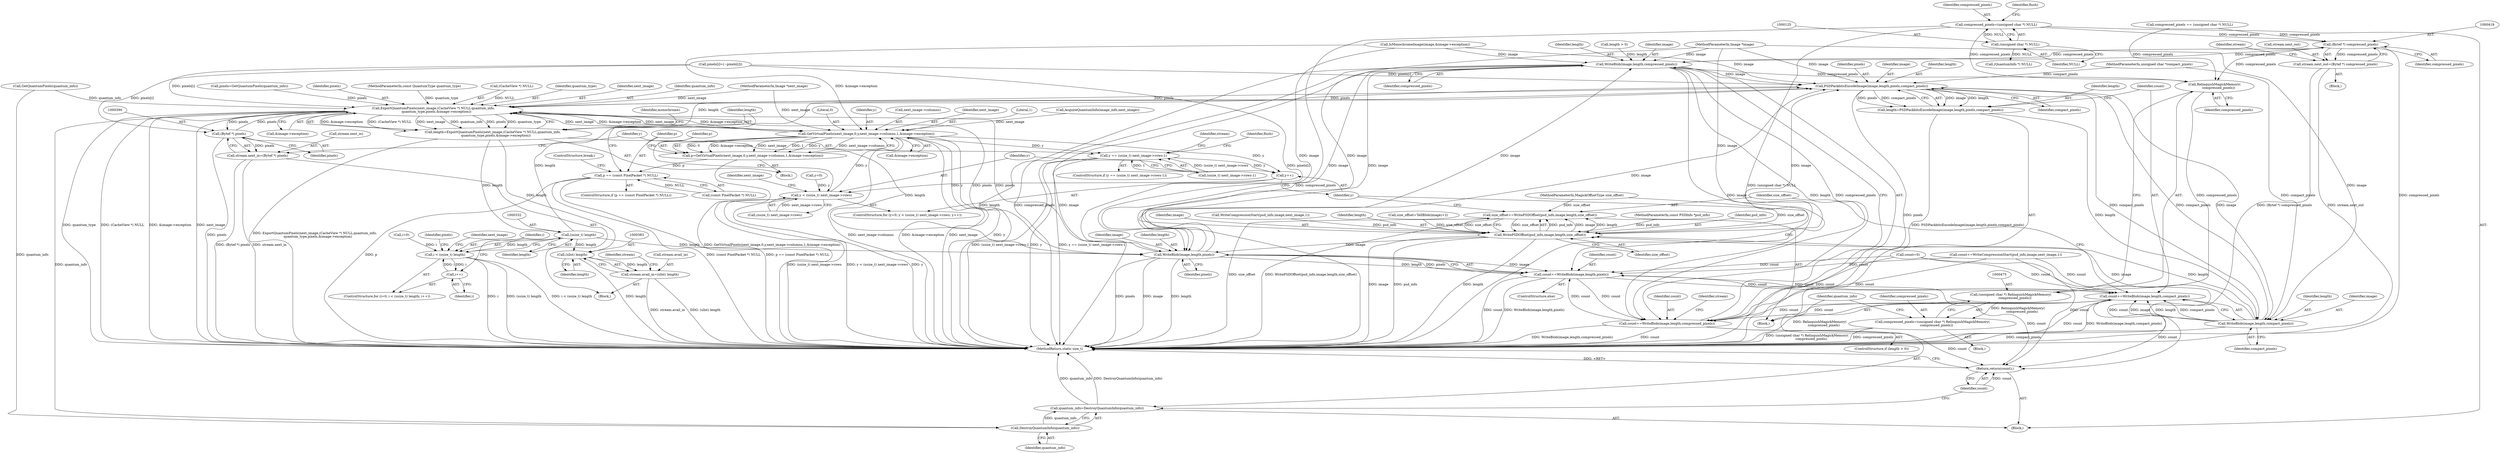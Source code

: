 digraph "0_ImageMagick_e87af64b1ff1635a32d9b6162f1b0e260fb54ed9@pointer" {
"1000122" [label="(Call,compressed_pixels=(unsigned char *) NULL)"];
"1000124" [label="(Call,(unsigned char *) NULL)"];
"1000418" [label="(Call,(Bytef *) compressed_pixels)"];
"1000414" [label="(Call,stream.next_out=(Bytef *) compressed_pixels)"];
"1000444" [label="(Call,WriteBlob(image,length,compressed_pixels))"];
"1000352" [label="(Call,PSDPackbitsEncodeImage(image,length,pixels,compact_pixels))"];
"1000309" [label="(Call,ExportQuantumPixels(next_image,(CacheView *) NULL,quantum_info,\n      quantum_type,pixels,&image->exception))"];
"1000288" [label="(Call,GetVirtualPixels(next_image,0,y,next_image->columns,1,&image->exception))"];
"1000283" [label="(Call,y++)"];
"1000276" [label="(Call,y < (ssize_t) next_image->rows)"];
"1000286" [label="(Call,p=GetVirtualPixels(next_image,0,y,next_image->columns,1,&image->exception))"];
"1000301" [label="(Call,p == (const PixelPacket *) NULL)"];
"1000393" [label="(Call,y == (ssize_t) next_image->rows-1)"];
"1000307" [label="(Call,length=ExportQuantumPixels(next_image,(CacheView *) NULL,quantum_info,\n      quantum_type,pixels,&image->exception))"];
"1000331" [label="(Call,(ssize_t) length)"];
"1000329" [label="(Call,i < (ssize_t) length)"];
"1000334" [label="(Call,i++)"];
"1000382" [label="(Call,(uInt) length)"];
"1000378" [label="(Call,stream.avail_in=(uInt) length)"];
"1000456" [label="(Call,WriteBlob(image,length,pixels))"];
"1000454" [label="(Call,count+=WriteBlob(image,length,pixels))"];
"1000357" [label="(Call,count+=WriteBlob(image,length,compact_pixels))"];
"1000442" [label="(Call,count+=WriteBlob(image,length,compressed_pixels))"];
"1000482" [label="(Return,return(count);)"];
"1000389" [label="(Call,(Bytef *) pixels)"];
"1000385" [label="(Call,stream.next_in=(Bytef *) pixels)"];
"1000480" [label="(Call,DestroyQuantumInfo(quantum_info))"];
"1000478" [label="(Call,quantum_info=DestroyQuantumInfo(quantum_info))"];
"1000350" [label="(Call,length=PSDPackbitsEncodeImage(image,length,pixels,compact_pixels))"];
"1000359" [label="(Call,WriteBlob(image,length,compact_pixels))"];
"1000365" [label="(Call,WritePSDOffset(psd_info,image,length,size_offset))"];
"1000363" [label="(Call,size_offset+=WritePSDOffset(psd_info,image,length,size_offset))"];
"1000476" [label="(Call,RelinquishMagickMemory(\n        compressed_pixels))"];
"1000474" [label="(Call,(unsigned char *) RelinquishMagickMemory(\n        compressed_pixels))"];
"1000472" [label="(Call,compressed_pixels=(unsigned char *) RelinquishMagickMemory(\n        compressed_pixels))"];
"1000331" [label="(Call,(ssize_t) length)"];
"1000105" [label="(MethodParameterIn,const QuantumType quantum_type)"];
"1000363" [label="(Call,size_offset+=WritePSDOffset(psd_info,image,length,size_offset))"];
"1000391" [label="(Identifier,pixels)"];
"1000354" [label="(Identifier,length)"];
"1000386" [label="(Call,stream.next_in)"];
"1000124" [label="(Call,(unsigned char *) NULL)"];
"1000439" [label="(Call,length > 0)"];
"1000359" [label="(Call,WriteBlob(image,length,compact_pixels))"];
"1000107" [label="(MethodParameterIn,MagickOffsetType size_offset)"];
"1000478" [label="(Call,quantum_info=DestroyQuantumInfo(quantum_info))"];
"1000389" [label="(Call,(Bytef *) pixels)"];
"1000377" [label="(Block,)"];
"1000393" [label="(Call,y == (ssize_t) next_image->rows-1)"];
"1000303" [label="(Call,(const PixelPacket *) NULL)"];
"1000296" [label="(Call,&image->exception)"];
"1000466" [label="(Block,)"];
"1000315" [label="(Identifier,quantum_type)"];
"1000346" [label="(Identifier,next_image)"];
"1000483" [label="(Identifier,count)"];
"1000130" [label="(Call,count=0)"];
"1000309" [label="(Call,ExportQuantumPixels(next_image,(CacheView *) NULL,quantum_info,\n      quantum_type,pixels,&image->exception))"];
"1000357" [label="(Call,count+=WriteBlob(image,length,compact_pixels))"];
"1000353" [label="(Identifier,image)"];
"1000122" [label="(Call,compressed_pixels=(unsigned char *) NULL)"];
"1000384" [label="(Identifier,length)"];
"1000420" [label="(Identifier,compressed_pixels)"];
"1000425" [label="(Identifier,stream)"];
"1000306" [label="(ControlStructure,break;)"];
"1000395" [label="(Call,(ssize_t) next_image->rows-1)"];
"1000349" [label="(Block,)"];
"1000323" [label="(Identifier,monochrome)"];
"1000192" [label="(Call,pixels=GetQuantumPixels(quantum_info))"];
"1000356" [label="(Identifier,compact_pixels)"];
"1000103" [label="(MethodParameterIn,Image *image)"];
"1000445" [label="(Identifier,image)"];
"1000316" [label="(Identifier,pixels)"];
"1000144" [label="(Call,count+=WriteCompressionStart(psd_info,image,next_image,1))"];
"1000194" [label="(Call,GetQuantumPixels(quantum_info))"];
"1000330" [label="(Identifier,i)"];
"1000362" [label="(Identifier,compact_pixels)"];
"1000484" [label="(MethodReturn,static size_t)"];
"1000473" [label="(Identifier,compressed_pixels)"];
"1000385" [label="(Call,stream.next_in=(Bytef *) pixels)"];
"1000285" [label="(Block,)"];
"1000126" [label="(Identifier,NULL)"];
"1000454" [label="(Call,count+=WriteBlob(image,length,pixels))"];
"1000335" [label="(Identifier,i)"];
"1000476" [label="(Call,RelinquishMagickMemory(\n        compressed_pixels))"];
"1000213" [label="(Call,compressed_pixels == (unsigned char *) NULL)"];
"1000409" [label="(Identifier,stream)"];
"1000457" [label="(Identifier,image)"];
"1000438" [label="(ControlStructure,if (length > 0))"];
"1000443" [label="(Identifier,count)"];
"1000392" [label="(ControlStructure,if (y == (ssize_t) next_image->rows-1))"];
"1000394" [label="(Identifier,y)"];
"1000311" [label="(Call,(CacheView *) NULL)"];
"1000187" [label="(Call,(QuantumInfo *) NULL)"];
"1000480" [label="(Call,DestroyQuantumInfo(quantum_info))"];
"1000308" [label="(Identifier,length)"];
"1000295" [label="(Literal,1)"];
"1000336" [label="(Call,pixels[i]=(~pixels[i]))"];
"1000325" [label="(ControlStructure,for (i=0; i < (ssize_t) length; i++))"];
"1000418" [label="(Call,(Bytef *) compressed_pixels)"];
"1000329" [label="(Call,i < (ssize_t) length)"];
"1000414" [label="(Call,stream.next_out=(Bytef *) compressed_pixels)"];
"1000307" [label="(Call,length=ExportQuantumPixels(next_image,(CacheView *) NULL,quantum_info,\n      quantum_type,pixels,&image->exception))"];
"1000477" [label="(Identifier,compressed_pixels)"];
"1000278" [label="(Call,(ssize_t) next_image->rows)"];
"1000455" [label="(Identifier,count)"];
"1000300" [label="(ControlStructure,if (p == (const PixelPacket *) NULL))"];
"1000367" [label="(Identifier,image)"];
"1000482" [label="(Return,return(count);)"];
"1000369" [label="(Identifier,size_offset)"];
"1000302" [label="(Identifier,p)"];
"1000146" [label="(Call,WriteCompressionStart(psd_info,image,next_image,1))"];
"1000382" [label="(Call,(uInt) length)"];
"1000352" [label="(Call,PSDPackbitsEncodeImage(image,length,pixels,compact_pixels))"];
"1000350" [label="(Call,length=PSDPackbitsEncodeImage(image,length,pixels,compact_pixels))"];
"1000368" [label="(Identifier,length)"];
"1000333" [label="(Identifier,length)"];
"1000276" [label="(Call,y < (ssize_t) next_image->rows)"];
"1000310" [label="(Identifier,next_image)"];
"1000181" [label="(Call,AcquireQuantumInfo(image_info,next_image))"];
"1000479" [label="(Identifier,quantum_info)"];
"1000379" [label="(Call,stream.avail_in)"];
"1000361" [label="(Identifier,length)"];
"1000358" [label="(Identifier,count)"];
"1000406" [label="(Block,)"];
"1000351" [label="(Identifier,length)"];
"1000456" [label="(Call,WriteBlob(image,length,pixels))"];
"1000474" [label="(Call,(unsigned char *) RelinquishMagickMemory(\n        compressed_pixels))"];
"1000447" [label="(Identifier,compressed_pixels)"];
"1000378" [label="(Call,stream.avail_in=(uInt) length)"];
"1000288" [label="(Call,GetVirtualPixels(next_image,0,y,next_image->columns,1,&image->exception))"];
"1000283" [label="(Call,y++)"];
"1000106" [label="(MethodParameterIn,unsigned char *compact_pixels)"];
"1000446" [label="(Identifier,length)"];
"1000277" [label="(Identifier,y)"];
"1000463" [label="(Identifier,next_image)"];
"1000166" [label="(Call,IsMonochromeImage(image,&image->exception))"];
"1000123" [label="(Identifier,compressed_pixels)"];
"1000472" [label="(Call,compressed_pixels=(unsigned char *) RelinquishMagickMemory(\n        compressed_pixels))"];
"1000272" [label="(ControlStructure,for (y=0; y < (ssize_t) next_image->rows; y++))"];
"1000458" [label="(Identifier,length)"];
"1000415" [label="(Call,stream.next_out)"];
"1000387" [label="(Identifier,stream)"];
"1000326" [label="(Call,i=0)"];
"1000442" [label="(Call,count+=WriteBlob(image,length,compressed_pixels))"];
"1000481" [label="(Identifier,quantum_info)"];
"1000284" [label="(Identifier,y)"];
"1000273" [label="(Call,y=0)"];
"1000301" [label="(Call,p == (const PixelPacket *) NULL)"];
"1000290" [label="(Literal,0)"];
"1000138" [label="(Call,size_offset=TellBlob(image)+2)"];
"1000450" [label="(Identifier,stream)"];
"1000453" [label="(ControlStructure,else)"];
"1000317" [label="(Call,&image->exception)"];
"1000403" [label="(Identifier,flush)"];
"1000286" [label="(Call,p=GetVirtualPixels(next_image,0,y,next_image->columns,1,&image->exception))"];
"1000364" [label="(Identifier,size_offset)"];
"1000291" [label="(Identifier,y)"];
"1000360" [label="(Identifier,image)"];
"1000287" [label="(Identifier,p)"];
"1000444" [label="(Call,WriteBlob(image,length,compressed_pixels))"];
"1000101" [label="(MethodParameterIn,const PSDInfo *psd_info)"];
"1000366" [label="(Identifier,psd_info)"];
"1000109" [label="(Block,)"];
"1000292" [label="(Call,next_image->columns)"];
"1000365" [label="(Call,WritePSDOffset(psd_info,image,length,size_offset))"];
"1000334" [label="(Call,i++)"];
"1000314" [label="(Identifier,quantum_info)"];
"1000104" [label="(MethodParameterIn,Image *next_image)"];
"1000355" [label="(Identifier,pixels)"];
"1000338" [label="(Identifier,pixels)"];
"1000289" [label="(Identifier,next_image)"];
"1000459" [label="(Identifier,pixels)"];
"1000128" [label="(Identifier,flush)"];
"1000122" -> "1000109"  [label="AST: "];
"1000122" -> "1000124"  [label="CFG: "];
"1000123" -> "1000122"  [label="AST: "];
"1000124" -> "1000122"  [label="AST: "];
"1000128" -> "1000122"  [label="CFG: "];
"1000122" -> "1000484"  [label="DDG: compressed_pixels"];
"1000122" -> "1000484"  [label="DDG: (unsigned char *) NULL"];
"1000124" -> "1000122"  [label="DDG: NULL"];
"1000122" -> "1000418"  [label="DDG: compressed_pixels"];
"1000122" -> "1000476"  [label="DDG: compressed_pixels"];
"1000124" -> "1000126"  [label="CFG: "];
"1000125" -> "1000124"  [label="AST: "];
"1000126" -> "1000124"  [label="AST: "];
"1000124" -> "1000187"  [label="DDG: NULL"];
"1000418" -> "1000414"  [label="AST: "];
"1000418" -> "1000420"  [label="CFG: "];
"1000419" -> "1000418"  [label="AST: "];
"1000420" -> "1000418"  [label="AST: "];
"1000414" -> "1000418"  [label="CFG: "];
"1000418" -> "1000484"  [label="DDG: compressed_pixels"];
"1000418" -> "1000414"  [label="DDG: compressed_pixels"];
"1000213" -> "1000418"  [label="DDG: compressed_pixels"];
"1000444" -> "1000418"  [label="DDG: compressed_pixels"];
"1000418" -> "1000444"  [label="DDG: compressed_pixels"];
"1000418" -> "1000476"  [label="DDG: compressed_pixels"];
"1000414" -> "1000406"  [label="AST: "];
"1000415" -> "1000414"  [label="AST: "];
"1000425" -> "1000414"  [label="CFG: "];
"1000414" -> "1000484"  [label="DDG: (Bytef *) compressed_pixels"];
"1000414" -> "1000484"  [label="DDG: stream.next_out"];
"1000444" -> "1000442"  [label="AST: "];
"1000444" -> "1000447"  [label="CFG: "];
"1000445" -> "1000444"  [label="AST: "];
"1000446" -> "1000444"  [label="AST: "];
"1000447" -> "1000444"  [label="AST: "];
"1000442" -> "1000444"  [label="CFG: "];
"1000444" -> "1000484"  [label="DDG: length"];
"1000444" -> "1000484"  [label="DDG: compressed_pixels"];
"1000444" -> "1000484"  [label="DDG: image"];
"1000444" -> "1000352"  [label="DDG: image"];
"1000444" -> "1000442"  [label="DDG: image"];
"1000444" -> "1000442"  [label="DDG: length"];
"1000444" -> "1000442"  [label="DDG: compressed_pixels"];
"1000456" -> "1000444"  [label="DDG: image"];
"1000365" -> "1000444"  [label="DDG: image"];
"1000166" -> "1000444"  [label="DDG: image"];
"1000103" -> "1000444"  [label="DDG: image"];
"1000439" -> "1000444"  [label="DDG: length"];
"1000444" -> "1000456"  [label="DDG: image"];
"1000444" -> "1000476"  [label="DDG: compressed_pixels"];
"1000352" -> "1000350"  [label="AST: "];
"1000352" -> "1000356"  [label="CFG: "];
"1000353" -> "1000352"  [label="AST: "];
"1000354" -> "1000352"  [label="AST: "];
"1000355" -> "1000352"  [label="AST: "];
"1000356" -> "1000352"  [label="AST: "];
"1000350" -> "1000352"  [label="CFG: "];
"1000352" -> "1000484"  [label="DDG: pixels"];
"1000352" -> "1000309"  [label="DDG: pixels"];
"1000352" -> "1000350"  [label="DDG: image"];
"1000352" -> "1000350"  [label="DDG: length"];
"1000352" -> "1000350"  [label="DDG: pixels"];
"1000352" -> "1000350"  [label="DDG: compact_pixels"];
"1000456" -> "1000352"  [label="DDG: image"];
"1000365" -> "1000352"  [label="DDG: image"];
"1000166" -> "1000352"  [label="DDG: image"];
"1000103" -> "1000352"  [label="DDG: image"];
"1000331" -> "1000352"  [label="DDG: length"];
"1000307" -> "1000352"  [label="DDG: length"];
"1000309" -> "1000352"  [label="DDG: pixels"];
"1000336" -> "1000352"  [label="DDG: pixels[i]"];
"1000359" -> "1000352"  [label="DDG: compact_pixels"];
"1000106" -> "1000352"  [label="DDG: compact_pixels"];
"1000352" -> "1000359"  [label="DDG: image"];
"1000352" -> "1000359"  [label="DDG: compact_pixels"];
"1000309" -> "1000307"  [label="AST: "];
"1000309" -> "1000317"  [label="CFG: "];
"1000310" -> "1000309"  [label="AST: "];
"1000311" -> "1000309"  [label="AST: "];
"1000314" -> "1000309"  [label="AST: "];
"1000315" -> "1000309"  [label="AST: "];
"1000316" -> "1000309"  [label="AST: "];
"1000317" -> "1000309"  [label="AST: "];
"1000307" -> "1000309"  [label="CFG: "];
"1000309" -> "1000484"  [label="DDG: next_image"];
"1000309" -> "1000484"  [label="DDG: quantum_type"];
"1000309" -> "1000484"  [label="DDG: (CacheView *) NULL"];
"1000309" -> "1000484"  [label="DDG: &image->exception"];
"1000309" -> "1000288"  [label="DDG: next_image"];
"1000309" -> "1000288"  [label="DDG: &image->exception"];
"1000309" -> "1000307"  [label="DDG: &image->exception"];
"1000309" -> "1000307"  [label="DDG: (CacheView *) NULL"];
"1000309" -> "1000307"  [label="DDG: next_image"];
"1000309" -> "1000307"  [label="DDG: quantum_info"];
"1000309" -> "1000307"  [label="DDG: pixels"];
"1000309" -> "1000307"  [label="DDG: quantum_type"];
"1000288" -> "1000309"  [label="DDG: next_image"];
"1000288" -> "1000309"  [label="DDG: &image->exception"];
"1000104" -> "1000309"  [label="DDG: next_image"];
"1000311" -> "1000309"  [label="DDG: NULL"];
"1000194" -> "1000309"  [label="DDG: quantum_info"];
"1000105" -> "1000309"  [label="DDG: quantum_type"];
"1000456" -> "1000309"  [label="DDG: pixels"];
"1000192" -> "1000309"  [label="DDG: pixels"];
"1000389" -> "1000309"  [label="DDG: pixels"];
"1000336" -> "1000309"  [label="DDG: pixels[i]"];
"1000309" -> "1000389"  [label="DDG: pixels"];
"1000309" -> "1000456"  [label="DDG: pixels"];
"1000309" -> "1000480"  [label="DDG: quantum_info"];
"1000288" -> "1000286"  [label="AST: "];
"1000288" -> "1000296"  [label="CFG: "];
"1000289" -> "1000288"  [label="AST: "];
"1000290" -> "1000288"  [label="AST: "];
"1000291" -> "1000288"  [label="AST: "];
"1000292" -> "1000288"  [label="AST: "];
"1000295" -> "1000288"  [label="AST: "];
"1000296" -> "1000288"  [label="AST: "];
"1000286" -> "1000288"  [label="CFG: "];
"1000288" -> "1000484"  [label="DDG: y"];
"1000288" -> "1000484"  [label="DDG: next_image->columns"];
"1000288" -> "1000484"  [label="DDG: &image->exception"];
"1000288" -> "1000484"  [label="DDG: next_image"];
"1000288" -> "1000283"  [label="DDG: y"];
"1000288" -> "1000286"  [label="DDG: 0"];
"1000288" -> "1000286"  [label="DDG: &image->exception"];
"1000288" -> "1000286"  [label="DDG: next_image"];
"1000288" -> "1000286"  [label="DDG: 1"];
"1000288" -> "1000286"  [label="DDG: y"];
"1000288" -> "1000286"  [label="DDG: next_image->columns"];
"1000181" -> "1000288"  [label="DDG: next_image"];
"1000104" -> "1000288"  [label="DDG: next_image"];
"1000276" -> "1000288"  [label="DDG: y"];
"1000166" -> "1000288"  [label="DDG: &image->exception"];
"1000288" -> "1000393"  [label="DDG: y"];
"1000283" -> "1000272"  [label="AST: "];
"1000283" -> "1000284"  [label="CFG: "];
"1000284" -> "1000283"  [label="AST: "];
"1000277" -> "1000283"  [label="CFG: "];
"1000283" -> "1000276"  [label="DDG: y"];
"1000393" -> "1000283"  [label="DDG: y"];
"1000276" -> "1000272"  [label="AST: "];
"1000276" -> "1000278"  [label="CFG: "];
"1000277" -> "1000276"  [label="AST: "];
"1000278" -> "1000276"  [label="AST: "];
"1000287" -> "1000276"  [label="CFG: "];
"1000463" -> "1000276"  [label="CFG: "];
"1000276" -> "1000484"  [label="DDG: (ssize_t) next_image->rows"];
"1000276" -> "1000484"  [label="DDG: y < (ssize_t) next_image->rows"];
"1000276" -> "1000484"  [label="DDG: y"];
"1000273" -> "1000276"  [label="DDG: y"];
"1000278" -> "1000276"  [label="DDG: next_image->rows"];
"1000286" -> "1000285"  [label="AST: "];
"1000287" -> "1000286"  [label="AST: "];
"1000302" -> "1000286"  [label="CFG: "];
"1000286" -> "1000484"  [label="DDG: GetVirtualPixels(next_image,0,y,next_image->columns,1,&image->exception)"];
"1000286" -> "1000301"  [label="DDG: p"];
"1000301" -> "1000300"  [label="AST: "];
"1000301" -> "1000303"  [label="CFG: "];
"1000302" -> "1000301"  [label="AST: "];
"1000303" -> "1000301"  [label="AST: "];
"1000306" -> "1000301"  [label="CFG: "];
"1000308" -> "1000301"  [label="CFG: "];
"1000301" -> "1000484"  [label="DDG: (const PixelPacket *) NULL"];
"1000301" -> "1000484"  [label="DDG: p == (const PixelPacket *) NULL"];
"1000301" -> "1000484"  [label="DDG: p"];
"1000303" -> "1000301"  [label="DDG: NULL"];
"1000393" -> "1000392"  [label="AST: "];
"1000393" -> "1000395"  [label="CFG: "];
"1000394" -> "1000393"  [label="AST: "];
"1000395" -> "1000393"  [label="AST: "];
"1000403" -> "1000393"  [label="CFG: "];
"1000409" -> "1000393"  [label="CFG: "];
"1000393" -> "1000484"  [label="DDG: y"];
"1000393" -> "1000484"  [label="DDG: y == (ssize_t) next_image->rows-1"];
"1000393" -> "1000484"  [label="DDG: (ssize_t) next_image->rows-1"];
"1000395" -> "1000393"  [label="DDG: (ssize_t) next_image->rows"];
"1000395" -> "1000393"  [label="DDG: 1"];
"1000307" -> "1000285"  [label="AST: "];
"1000308" -> "1000307"  [label="AST: "];
"1000323" -> "1000307"  [label="CFG: "];
"1000307" -> "1000484"  [label="DDG: ExportQuantumPixels(next_image,(CacheView *) NULL,quantum_info,\n      quantum_type,pixels,&image->exception)"];
"1000307" -> "1000331"  [label="DDG: length"];
"1000307" -> "1000382"  [label="DDG: length"];
"1000307" -> "1000456"  [label="DDG: length"];
"1000331" -> "1000329"  [label="AST: "];
"1000331" -> "1000333"  [label="CFG: "];
"1000332" -> "1000331"  [label="AST: "];
"1000333" -> "1000331"  [label="AST: "];
"1000329" -> "1000331"  [label="CFG: "];
"1000331" -> "1000329"  [label="DDG: length"];
"1000331" -> "1000382"  [label="DDG: length"];
"1000331" -> "1000456"  [label="DDG: length"];
"1000329" -> "1000325"  [label="AST: "];
"1000330" -> "1000329"  [label="AST: "];
"1000338" -> "1000329"  [label="CFG: "];
"1000346" -> "1000329"  [label="CFG: "];
"1000329" -> "1000484"  [label="DDG: (ssize_t) length"];
"1000329" -> "1000484"  [label="DDG: i < (ssize_t) length"];
"1000329" -> "1000484"  [label="DDG: i"];
"1000326" -> "1000329"  [label="DDG: i"];
"1000334" -> "1000329"  [label="DDG: i"];
"1000329" -> "1000334"  [label="DDG: i"];
"1000334" -> "1000325"  [label="AST: "];
"1000334" -> "1000335"  [label="CFG: "];
"1000335" -> "1000334"  [label="AST: "];
"1000330" -> "1000334"  [label="CFG: "];
"1000382" -> "1000378"  [label="AST: "];
"1000382" -> "1000384"  [label="CFG: "];
"1000383" -> "1000382"  [label="AST: "];
"1000384" -> "1000382"  [label="AST: "];
"1000378" -> "1000382"  [label="CFG: "];
"1000382" -> "1000484"  [label="DDG: length"];
"1000382" -> "1000378"  [label="DDG: length"];
"1000378" -> "1000377"  [label="AST: "];
"1000379" -> "1000378"  [label="AST: "];
"1000387" -> "1000378"  [label="CFG: "];
"1000378" -> "1000484"  [label="DDG: stream.avail_in"];
"1000378" -> "1000484"  [label="DDG: (uInt) length"];
"1000456" -> "1000454"  [label="AST: "];
"1000456" -> "1000459"  [label="CFG: "];
"1000457" -> "1000456"  [label="AST: "];
"1000458" -> "1000456"  [label="AST: "];
"1000459" -> "1000456"  [label="AST: "];
"1000454" -> "1000456"  [label="CFG: "];
"1000456" -> "1000484"  [label="DDG: pixels"];
"1000456" -> "1000484"  [label="DDG: image"];
"1000456" -> "1000484"  [label="DDG: length"];
"1000456" -> "1000454"  [label="DDG: image"];
"1000456" -> "1000454"  [label="DDG: length"];
"1000456" -> "1000454"  [label="DDG: pixels"];
"1000365" -> "1000456"  [label="DDG: image"];
"1000166" -> "1000456"  [label="DDG: image"];
"1000103" -> "1000456"  [label="DDG: image"];
"1000336" -> "1000456"  [label="DDG: pixels[i]"];
"1000454" -> "1000453"  [label="AST: "];
"1000455" -> "1000454"  [label="AST: "];
"1000284" -> "1000454"  [label="CFG: "];
"1000454" -> "1000484"  [label="DDG: count"];
"1000454" -> "1000484"  [label="DDG: WriteBlob(image,length,pixels)"];
"1000454" -> "1000357"  [label="DDG: count"];
"1000454" -> "1000442"  [label="DDG: count"];
"1000442" -> "1000454"  [label="DDG: count"];
"1000357" -> "1000454"  [label="DDG: count"];
"1000144" -> "1000454"  [label="DDG: count"];
"1000130" -> "1000454"  [label="DDG: count"];
"1000454" -> "1000482"  [label="DDG: count"];
"1000357" -> "1000349"  [label="AST: "];
"1000357" -> "1000359"  [label="CFG: "];
"1000358" -> "1000357"  [label="AST: "];
"1000359" -> "1000357"  [label="AST: "];
"1000364" -> "1000357"  [label="CFG: "];
"1000357" -> "1000484"  [label="DDG: count"];
"1000357" -> "1000484"  [label="DDG: WriteBlob(image,length,compact_pixels)"];
"1000359" -> "1000357"  [label="DDG: image"];
"1000359" -> "1000357"  [label="DDG: length"];
"1000359" -> "1000357"  [label="DDG: compact_pixels"];
"1000442" -> "1000357"  [label="DDG: count"];
"1000144" -> "1000357"  [label="DDG: count"];
"1000130" -> "1000357"  [label="DDG: count"];
"1000357" -> "1000442"  [label="DDG: count"];
"1000357" -> "1000482"  [label="DDG: count"];
"1000442" -> "1000438"  [label="AST: "];
"1000443" -> "1000442"  [label="AST: "];
"1000450" -> "1000442"  [label="CFG: "];
"1000442" -> "1000484"  [label="DDG: count"];
"1000442" -> "1000484"  [label="DDG: WriteBlob(image,length,compressed_pixels)"];
"1000144" -> "1000442"  [label="DDG: count"];
"1000130" -> "1000442"  [label="DDG: count"];
"1000442" -> "1000482"  [label="DDG: count"];
"1000482" -> "1000109"  [label="AST: "];
"1000482" -> "1000483"  [label="CFG: "];
"1000483" -> "1000482"  [label="AST: "];
"1000484" -> "1000482"  [label="CFG: "];
"1000482" -> "1000484"  [label="DDG: <RET>"];
"1000483" -> "1000482"  [label="DDG: count"];
"1000144" -> "1000482"  [label="DDG: count"];
"1000130" -> "1000482"  [label="DDG: count"];
"1000389" -> "1000385"  [label="AST: "];
"1000389" -> "1000391"  [label="CFG: "];
"1000390" -> "1000389"  [label="AST: "];
"1000391" -> "1000389"  [label="AST: "];
"1000385" -> "1000389"  [label="CFG: "];
"1000389" -> "1000484"  [label="DDG: pixels"];
"1000389" -> "1000385"  [label="DDG: pixels"];
"1000336" -> "1000389"  [label="DDG: pixels[i]"];
"1000385" -> "1000377"  [label="AST: "];
"1000386" -> "1000385"  [label="AST: "];
"1000394" -> "1000385"  [label="CFG: "];
"1000385" -> "1000484"  [label="DDG: (Bytef *) pixels"];
"1000385" -> "1000484"  [label="DDG: stream.next_in"];
"1000480" -> "1000478"  [label="AST: "];
"1000480" -> "1000481"  [label="CFG: "];
"1000481" -> "1000480"  [label="AST: "];
"1000478" -> "1000480"  [label="CFG: "];
"1000480" -> "1000478"  [label="DDG: quantum_info"];
"1000194" -> "1000480"  [label="DDG: quantum_info"];
"1000478" -> "1000109"  [label="AST: "];
"1000479" -> "1000478"  [label="AST: "];
"1000483" -> "1000478"  [label="CFG: "];
"1000478" -> "1000484"  [label="DDG: quantum_info"];
"1000478" -> "1000484"  [label="DDG: DestroyQuantumInfo(quantum_info)"];
"1000350" -> "1000349"  [label="AST: "];
"1000351" -> "1000350"  [label="AST: "];
"1000358" -> "1000350"  [label="CFG: "];
"1000350" -> "1000484"  [label="DDG: PSDPackbitsEncodeImage(image,length,pixels,compact_pixels)"];
"1000350" -> "1000359"  [label="DDG: length"];
"1000359" -> "1000362"  [label="CFG: "];
"1000360" -> "1000359"  [label="AST: "];
"1000361" -> "1000359"  [label="AST: "];
"1000362" -> "1000359"  [label="AST: "];
"1000359" -> "1000484"  [label="DDG: compact_pixels"];
"1000103" -> "1000359"  [label="DDG: image"];
"1000106" -> "1000359"  [label="DDG: compact_pixels"];
"1000359" -> "1000365"  [label="DDG: image"];
"1000359" -> "1000365"  [label="DDG: length"];
"1000365" -> "1000363"  [label="AST: "];
"1000365" -> "1000369"  [label="CFG: "];
"1000366" -> "1000365"  [label="AST: "];
"1000367" -> "1000365"  [label="AST: "];
"1000368" -> "1000365"  [label="AST: "];
"1000369" -> "1000365"  [label="AST: "];
"1000363" -> "1000365"  [label="CFG: "];
"1000365" -> "1000484"  [label="DDG: length"];
"1000365" -> "1000484"  [label="DDG: image"];
"1000365" -> "1000484"  [label="DDG: psd_info"];
"1000365" -> "1000363"  [label="DDG: psd_info"];
"1000365" -> "1000363"  [label="DDG: image"];
"1000365" -> "1000363"  [label="DDG: length"];
"1000365" -> "1000363"  [label="DDG: size_offset"];
"1000146" -> "1000365"  [label="DDG: psd_info"];
"1000101" -> "1000365"  [label="DDG: psd_info"];
"1000103" -> "1000365"  [label="DDG: image"];
"1000363" -> "1000365"  [label="DDG: size_offset"];
"1000138" -> "1000365"  [label="DDG: size_offset"];
"1000107" -> "1000365"  [label="DDG: size_offset"];
"1000363" -> "1000349"  [label="AST: "];
"1000364" -> "1000363"  [label="AST: "];
"1000284" -> "1000363"  [label="CFG: "];
"1000363" -> "1000484"  [label="DDG: WritePSDOffset(psd_info,image,length,size_offset)"];
"1000363" -> "1000484"  [label="DDG: size_offset"];
"1000107" -> "1000363"  [label="DDG: size_offset"];
"1000476" -> "1000474"  [label="AST: "];
"1000476" -> "1000477"  [label="CFG: "];
"1000477" -> "1000476"  [label="AST: "];
"1000474" -> "1000476"  [label="CFG: "];
"1000476" -> "1000474"  [label="DDG: compressed_pixels"];
"1000213" -> "1000476"  [label="DDG: compressed_pixels"];
"1000474" -> "1000472"  [label="AST: "];
"1000475" -> "1000474"  [label="AST: "];
"1000472" -> "1000474"  [label="CFG: "];
"1000474" -> "1000484"  [label="DDG: RelinquishMagickMemory(\n        compressed_pixels)"];
"1000474" -> "1000472"  [label="DDG: RelinquishMagickMemory(\n        compressed_pixels)"];
"1000472" -> "1000466"  [label="AST: "];
"1000473" -> "1000472"  [label="AST: "];
"1000479" -> "1000472"  [label="CFG: "];
"1000472" -> "1000484"  [label="DDG: (unsigned char *) RelinquishMagickMemory(\n        compressed_pixels)"];
"1000472" -> "1000484"  [label="DDG: compressed_pixels"];
}
